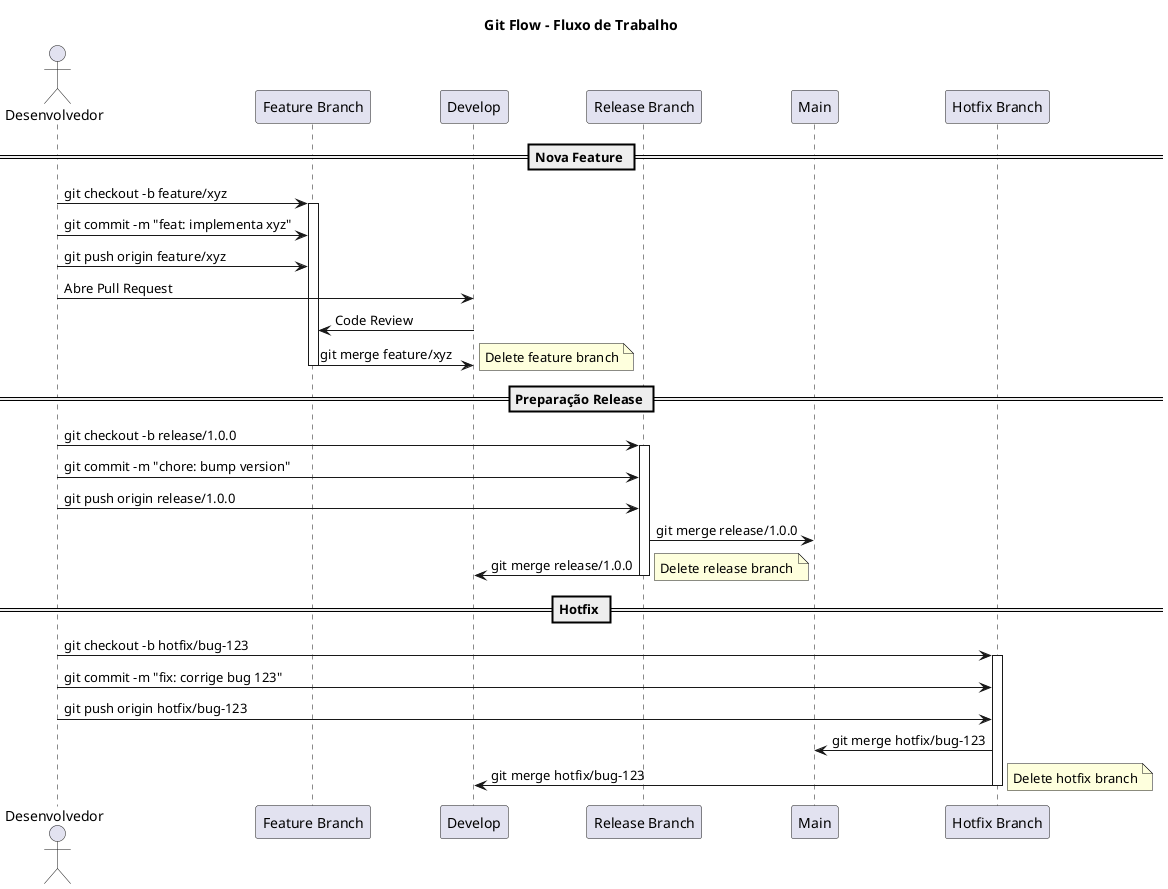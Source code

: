 @startuml
skinparam backgroundColor transparent
skinparam handwritten false

title Git Flow - Fluxo de Trabalho

actor "Desenvolvedor" as Dev
participant "Feature Branch" as Feature
participant "Develop" as Develop
participant "Release Branch" as Release
participant "Main" as Main
participant "Hotfix Branch" as Hotfix

== Nova Feature ==
Dev -> Feature : git checkout -b feature/xyz
activate Feature
Dev -> Feature : git commit -m "feat: implementa xyz"
Dev -> Feature : git push origin feature/xyz
Dev -> Develop : Abre Pull Request
Develop -> Feature : Code Review
Feature -> Develop : git merge feature/xyz
deactivate Feature
note right: Delete feature branch

== Preparação Release ==
Dev -> Release : git checkout -b release/1.0.0
activate Release
Dev -> Release : git commit -m "chore: bump version"
Dev -> Release : git push origin release/1.0.0
Release -> Main : git merge release/1.0.0
Release -> Develop : git merge release/1.0.0
deactivate Release
note right: Delete release branch

== Hotfix ==
Dev -> Hotfix : git checkout -b hotfix/bug-123
activate Hotfix
Dev -> Hotfix : git commit -m "fix: corrige bug 123"
Dev -> Hotfix : git push origin hotfix/bug-123
Hotfix -> Main : git merge hotfix/bug-123
Hotfix -> Develop : git merge hotfix/bug-123
deactivate Hotfix
note right: Delete hotfix branch

@enduml 